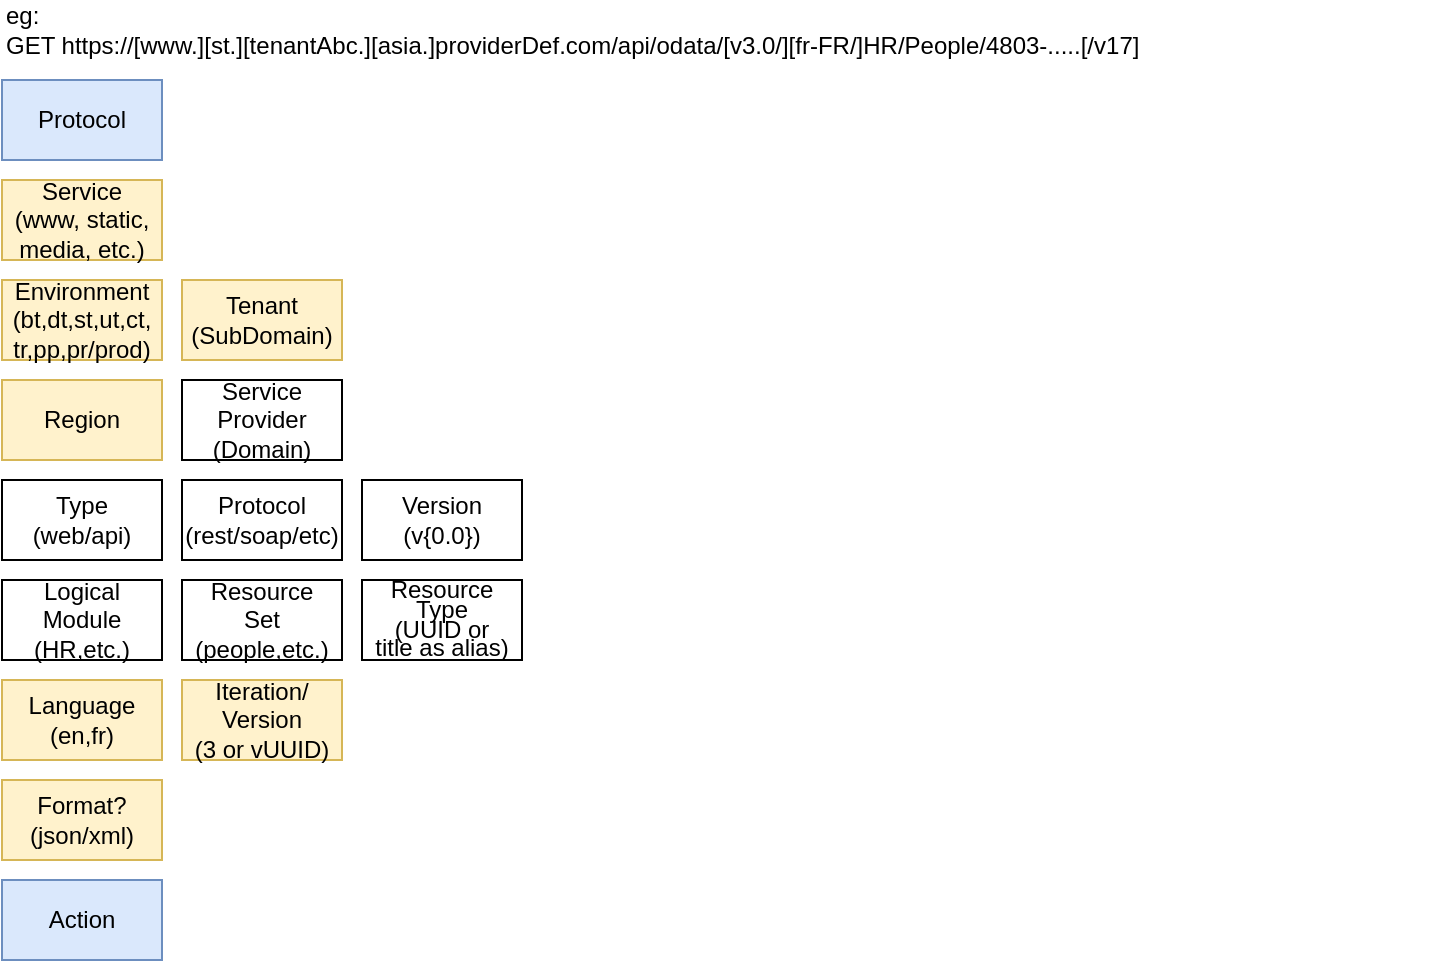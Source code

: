 <mxfile version="20.3.0" type="device"><diagram id="tFx8NVUHpEqBDBRQr2UT" name="Page-1"><mxGraphModel dx="782" dy="463" grid="1" gridSize="10" guides="1" tooltips="1" connect="1" arrows="1" fold="1" page="1" pageScale="1" pageWidth="850" pageHeight="1100" math="0" shadow="0"><root><mxCell id="0"/><mxCell id="1" parent="0"/><mxCell id="bh1hl720ZIq0XzcRlKDx-1" value="Service&lt;br&gt;(www, static, media, etc.)" style="rounded=0;whiteSpace=wrap;html=1;fillColor=#fff2cc;strokeColor=#d6b656;" vertex="1" parent="1"><mxGeometry x="120" y="250" width="80" height="40" as="geometry"/></mxCell><mxCell id="bh1hl720ZIq0XzcRlKDx-2" value="Environment&lt;br&gt;(bt,dt,st,ut,ct, tr,pp,pr/prod)" style="rounded=0;whiteSpace=wrap;html=1;fillColor=#fff2cc;strokeColor=#d6b656;" vertex="1" parent="1"><mxGeometry x="120" y="300" width="80" height="40" as="geometry"/></mxCell><mxCell id="bh1hl720ZIq0XzcRlKDx-3" value="Tenant&lt;br&gt;(SubDomain)" style="rounded=0;whiteSpace=wrap;html=1;fillColor=#fff2cc;strokeColor=#d6b656;" vertex="1" parent="1"><mxGeometry x="210" y="300" width="80" height="40" as="geometry"/></mxCell><mxCell id="bh1hl720ZIq0XzcRlKDx-4" value="Service Provider&lt;br&gt;(Domain)" style="rounded=0;whiteSpace=wrap;html=1;" vertex="1" parent="1"><mxGeometry x="210" y="350" width="80" height="40" as="geometry"/></mxCell><mxCell id="bh1hl720ZIq0XzcRlKDx-5" value="Type&lt;br&gt;(web/api)" style="rounded=0;whiteSpace=wrap;html=1;" vertex="1" parent="1"><mxGeometry x="120" y="400" width="80" height="40" as="geometry"/></mxCell><mxCell id="bh1hl720ZIq0XzcRlKDx-6" value="Protocol&lt;br&gt;(rest/soap/etc)" style="rounded=0;whiteSpace=wrap;html=1;" vertex="1" parent="1"><mxGeometry x="210" y="400" width="80" height="40" as="geometry"/></mxCell><mxCell id="bh1hl720ZIq0XzcRlKDx-7" value="Format?&lt;br&gt;(json/xml)" style="rounded=0;whiteSpace=wrap;html=1;fillColor=#fff2cc;strokeColor=#d6b656;" vertex="1" parent="1"><mxGeometry x="120" y="550" width="80" height="40" as="geometry"/></mxCell><mxCell id="bh1hl720ZIq0XzcRlKDx-8" value="Version&lt;br&gt;(v{0.0})" style="rounded=0;whiteSpace=wrap;html=1;" vertex="1" parent="1"><mxGeometry x="300" y="400" width="80" height="40" as="geometry"/></mxCell><mxCell id="bh1hl720ZIq0XzcRlKDx-9" value="Language&lt;br&gt;(en,fr)" style="rounded=0;whiteSpace=wrap;html=1;fillColor=#fff2cc;strokeColor=#d6b656;" vertex="1" parent="1"><mxGeometry x="120" y="500" width="80" height="40" as="geometry"/></mxCell><mxCell id="bh1hl720ZIq0XzcRlKDx-11" value="&lt;p style=&quot;line-height: 1.2;&quot;&gt;Logical Module&lt;br&gt;(HR,etc.)&lt;/p&gt;" style="rounded=0;whiteSpace=wrap;html=1;" vertex="1" parent="1"><mxGeometry x="120" y="450" width="80" height="40" as="geometry"/></mxCell><mxCell id="bh1hl720ZIq0XzcRlKDx-12" value="Resource&lt;br&gt;Set&lt;br&gt;(people,etc.)" style="rounded=0;whiteSpace=wrap;html=1;" vertex="1" parent="1"><mxGeometry x="210" y="450" width="80" height="40" as="geometry"/></mxCell><mxCell id="bh1hl720ZIq0XzcRlKDx-14" value="Iteration/&lt;br&gt;Version&lt;br&gt;(3 or vUUID)" style="rounded=0;whiteSpace=wrap;html=1;fillColor=#fff2cc;strokeColor=#d6b656;" vertex="1" parent="1"><mxGeometry x="210" y="500" width="80" height="40" as="geometry"/></mxCell><mxCell id="bh1hl720ZIq0XzcRlKDx-15" value="Action" style="rounded=0;whiteSpace=wrap;html=1;fillColor=#dae8fc;strokeColor=#6c8ebf;" vertex="1" parent="1"><mxGeometry x="120" y="600" width="80" height="40" as="geometry"/></mxCell><mxCell id="bh1hl720ZIq0XzcRlKDx-16" value="eg:&lt;br&gt;GET https://[www.][st.][tenantAbc.][asia.]providerDef.com/api/odata/[v3.0/][fr-FR/]HR/People/4803-.....[/v17]" style="text;html=1;strokeColor=none;fillColor=none;align=left;verticalAlign=middle;whiteSpace=wrap;rounded=0;" vertex="1" parent="1"><mxGeometry x="120" y="160" width="720" height="30" as="geometry"/></mxCell><mxCell id="bh1hl720ZIq0XzcRlKDx-17" value="Region" style="rounded=0;whiteSpace=wrap;html=1;fillColor=#fff2cc;strokeColor=#d6b656;" vertex="1" parent="1"><mxGeometry x="120" y="350" width="80" height="40" as="geometry"/></mxCell><mxCell id="bh1hl720ZIq0XzcRlKDx-18" value="Protocol" style="rounded=0;whiteSpace=wrap;html=1;fillColor=#dae8fc;strokeColor=#6c8ebf;" vertex="1" parent="1"><mxGeometry x="120" y="200" width="80" height="40" as="geometry"/></mxCell><mxCell id="bh1hl720ZIq0XzcRlKDx-19" value="&lt;p style=&quot;line-height: 0.8;&quot;&gt;Resource&lt;br&gt;Type&lt;br&gt;(UUID or &lt;br&gt;title as alias)&lt;/p&gt;" style="rounded=0;whiteSpace=wrap;html=1;" vertex="1" parent="1"><mxGeometry x="300" y="450" width="80" height="40" as="geometry"/></mxCell></root></mxGraphModel></diagram></mxfile>
